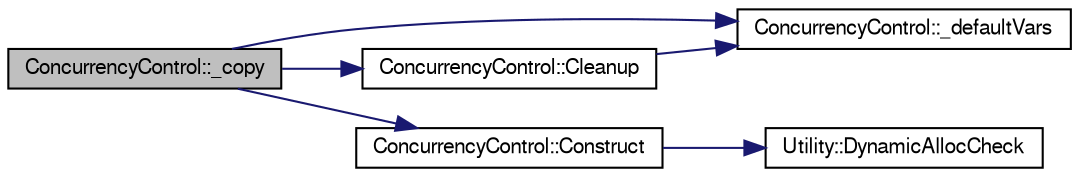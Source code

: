 digraph G
{
  edge [fontname="FreeSans",fontsize="10",labelfontname="FreeSans",labelfontsize="10"];
  node [fontname="FreeSans",fontsize="10",shape=record];
  rankdir=LR;
  Node1 [label="ConcurrencyControl::_copy",height=0.2,width=0.4,color="black", fillcolor="grey75", style="filled" fontcolor="black"];
  Node1 -> Node2 [color="midnightblue",fontsize="10",style="solid"];
  Node2 [label="ConcurrencyControl::_defaultVars",height=0.2,width=0.4,color="black", fillcolor="white", style="filled",URL="$class_concurrency_control.html#af71932511976391877fe2ec97b0c39c2"];
  Node1 -> Node3 [color="midnightblue",fontsize="10",style="solid"];
  Node3 [label="ConcurrencyControl::Cleanup",height=0.2,width=0.4,color="black", fillcolor="white", style="filled",URL="$class_concurrency_control.html#a03501e21a7e927dba93ed19895b407de"];
  Node3 -> Node2 [color="midnightblue",fontsize="10",style="solid"];
  Node1 -> Node4 [color="midnightblue",fontsize="10",style="solid"];
  Node4 [label="ConcurrencyControl::Construct",height=0.2,width=0.4,color="black", fillcolor="white", style="filled",URL="$class_concurrency_control.html#a24e5689f704351208afc2cb7b4efbcec"];
  Node4 -> Node5 [color="midnightblue",fontsize="10",style="solid"];
  Node5 [label="Utility::DynamicAllocCheck",height=0.2,width=0.4,color="black", fillcolor="white", style="filled",URL="$class_utility.html#ae9b88a37dc2e95519c938e673dd3de2c"];
}
